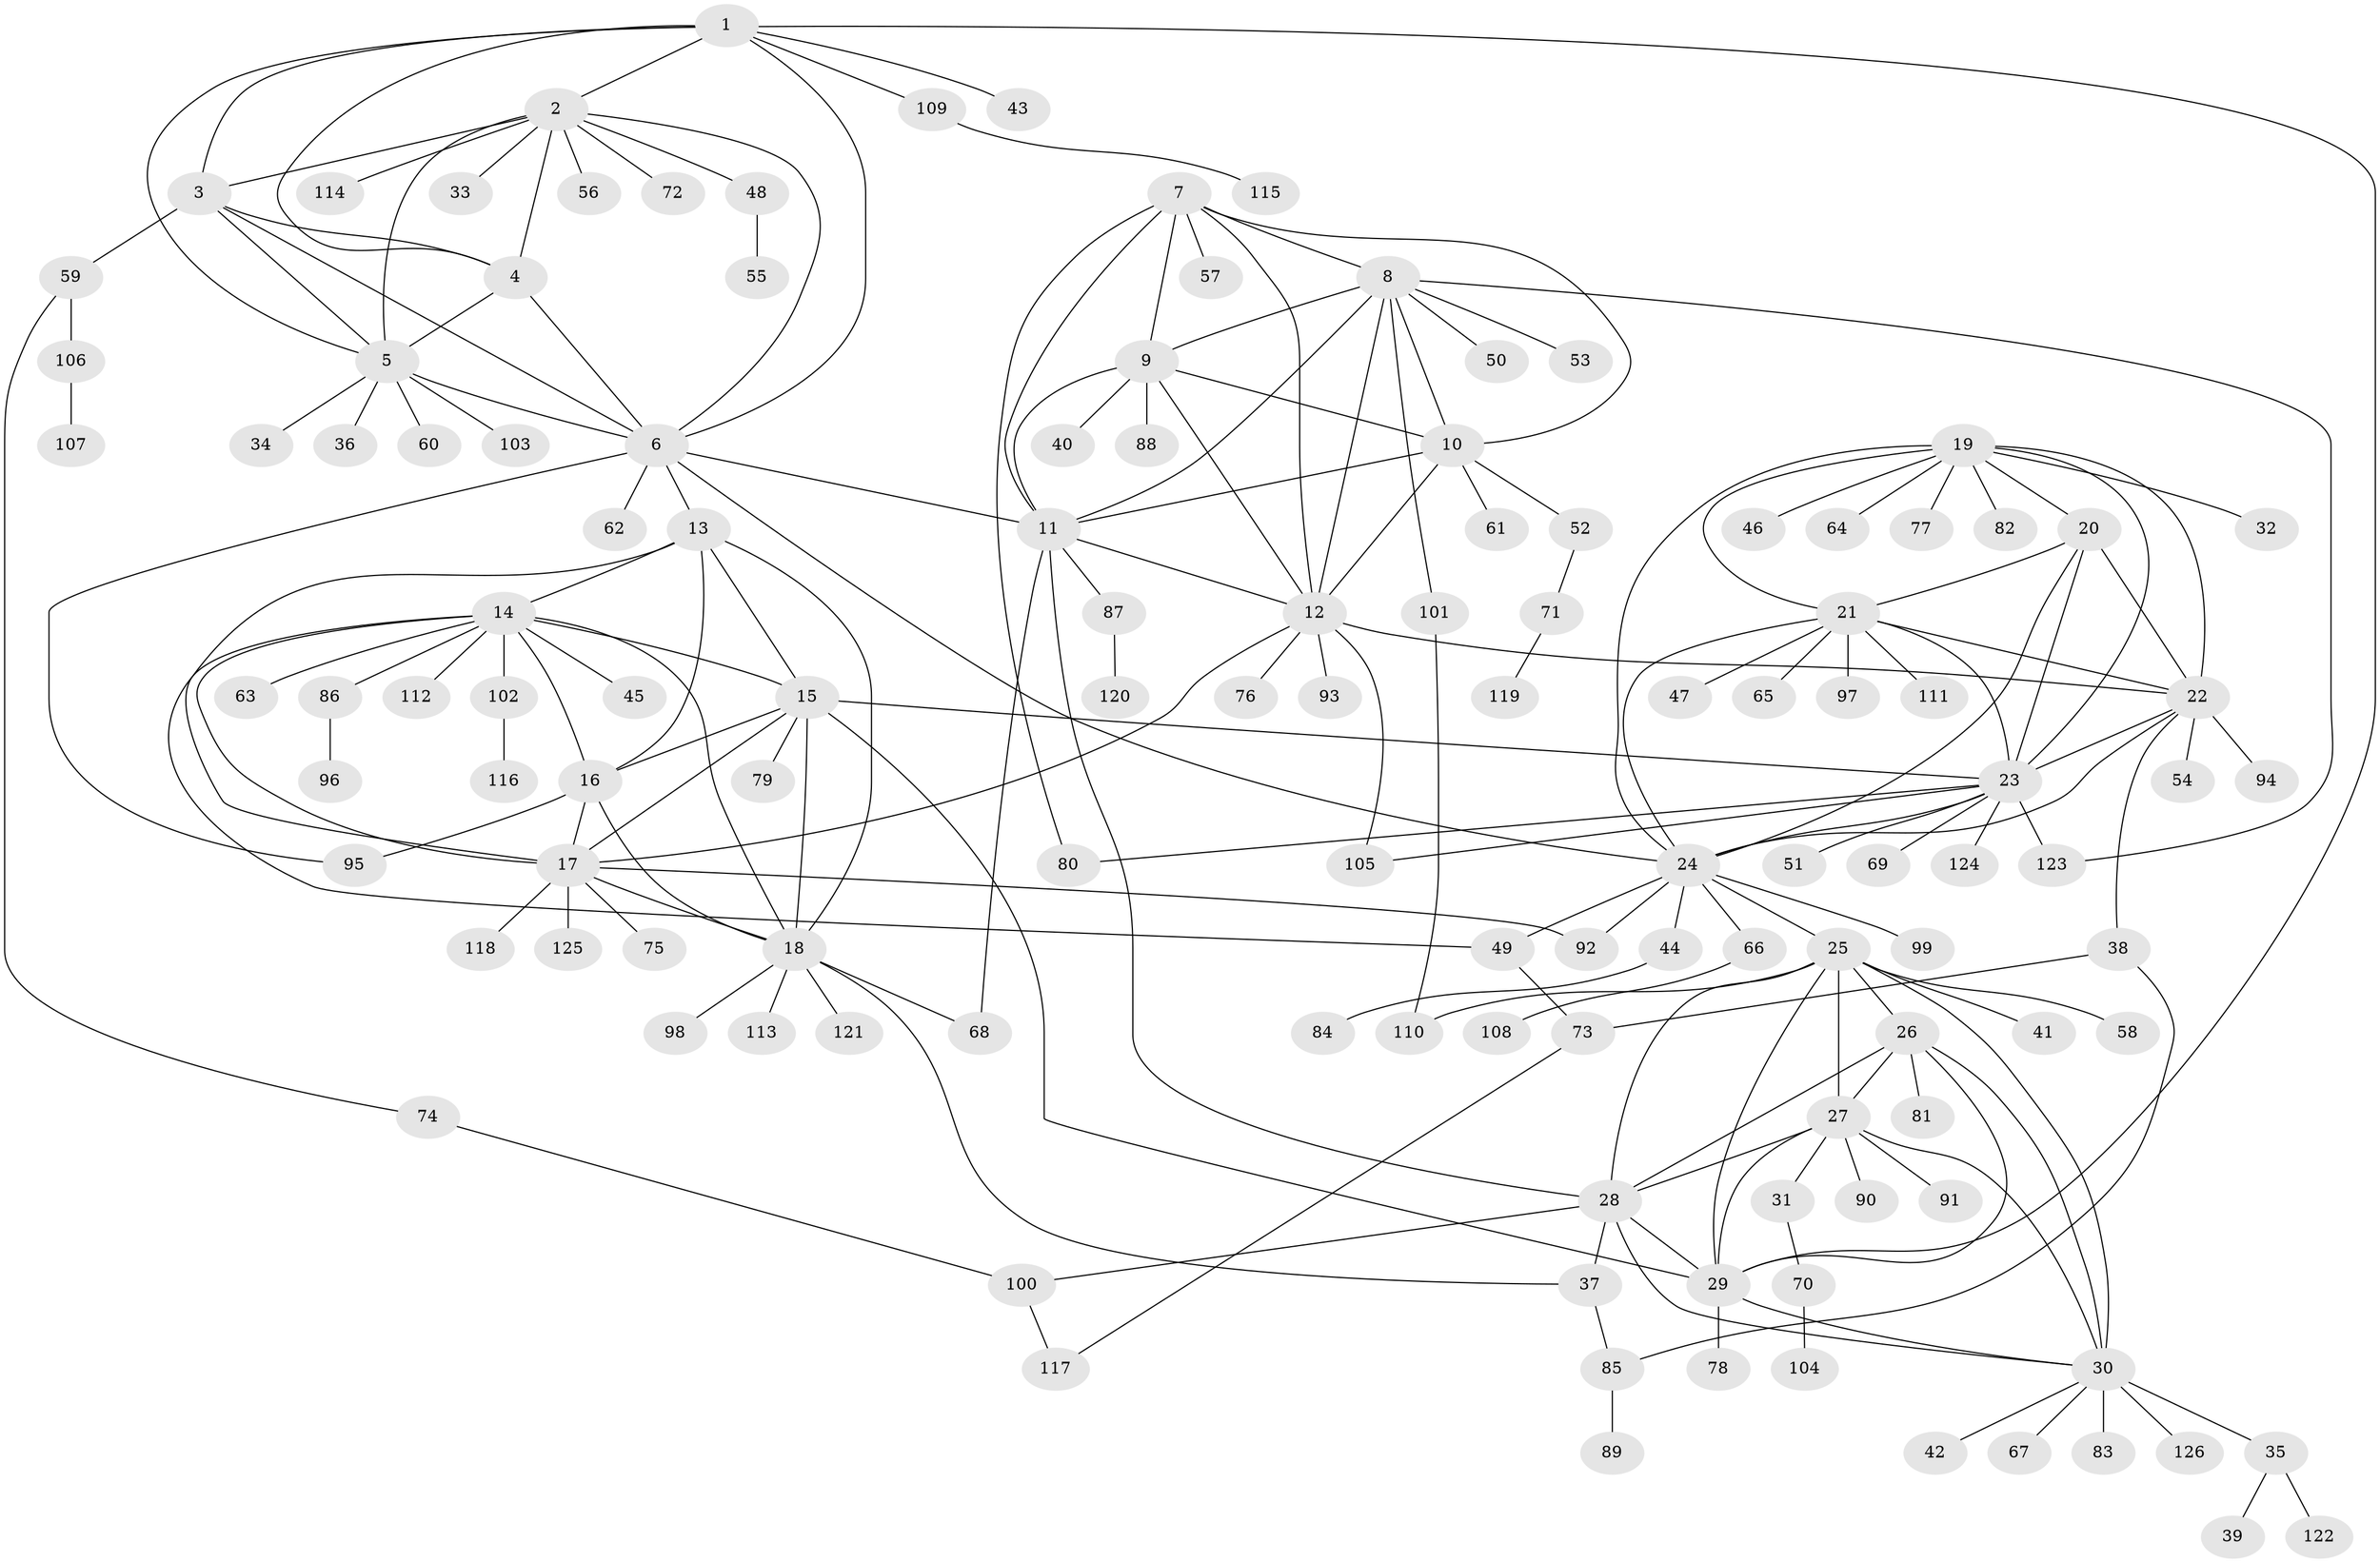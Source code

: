 // Generated by graph-tools (version 1.1) at 2025/16/03/09/25 04:16:04]
// undirected, 126 vertices, 194 edges
graph export_dot {
graph [start="1"]
  node [color=gray90,style=filled];
  1;
  2;
  3;
  4;
  5;
  6;
  7;
  8;
  9;
  10;
  11;
  12;
  13;
  14;
  15;
  16;
  17;
  18;
  19;
  20;
  21;
  22;
  23;
  24;
  25;
  26;
  27;
  28;
  29;
  30;
  31;
  32;
  33;
  34;
  35;
  36;
  37;
  38;
  39;
  40;
  41;
  42;
  43;
  44;
  45;
  46;
  47;
  48;
  49;
  50;
  51;
  52;
  53;
  54;
  55;
  56;
  57;
  58;
  59;
  60;
  61;
  62;
  63;
  64;
  65;
  66;
  67;
  68;
  69;
  70;
  71;
  72;
  73;
  74;
  75;
  76;
  77;
  78;
  79;
  80;
  81;
  82;
  83;
  84;
  85;
  86;
  87;
  88;
  89;
  90;
  91;
  92;
  93;
  94;
  95;
  96;
  97;
  98;
  99;
  100;
  101;
  102;
  103;
  104;
  105;
  106;
  107;
  108;
  109;
  110;
  111;
  112;
  113;
  114;
  115;
  116;
  117;
  118;
  119;
  120;
  121;
  122;
  123;
  124;
  125;
  126;
  1 -- 2;
  1 -- 3;
  1 -- 4;
  1 -- 5;
  1 -- 6;
  1 -- 29;
  1 -- 43;
  1 -- 109;
  2 -- 3;
  2 -- 4;
  2 -- 5;
  2 -- 6;
  2 -- 33;
  2 -- 48;
  2 -- 56;
  2 -- 72;
  2 -- 114;
  3 -- 4;
  3 -- 5;
  3 -- 6;
  3 -- 59;
  4 -- 5;
  4 -- 6;
  5 -- 6;
  5 -- 34;
  5 -- 36;
  5 -- 60;
  5 -- 103;
  6 -- 11;
  6 -- 13;
  6 -- 24;
  6 -- 62;
  6 -- 95;
  7 -- 8;
  7 -- 9;
  7 -- 10;
  7 -- 11;
  7 -- 12;
  7 -- 57;
  7 -- 80;
  8 -- 9;
  8 -- 10;
  8 -- 11;
  8 -- 12;
  8 -- 50;
  8 -- 53;
  8 -- 101;
  8 -- 123;
  9 -- 10;
  9 -- 11;
  9 -- 12;
  9 -- 40;
  9 -- 88;
  10 -- 11;
  10 -- 12;
  10 -- 52;
  10 -- 61;
  11 -- 12;
  11 -- 28;
  11 -- 68;
  11 -- 87;
  12 -- 17;
  12 -- 22;
  12 -- 76;
  12 -- 93;
  12 -- 105;
  13 -- 14;
  13 -- 15;
  13 -- 16;
  13 -- 17;
  13 -- 18;
  14 -- 15;
  14 -- 16;
  14 -- 17;
  14 -- 18;
  14 -- 45;
  14 -- 49;
  14 -- 63;
  14 -- 86;
  14 -- 102;
  14 -- 112;
  15 -- 16;
  15 -- 17;
  15 -- 18;
  15 -- 23;
  15 -- 29;
  15 -- 79;
  16 -- 17;
  16 -- 18;
  16 -- 95;
  17 -- 18;
  17 -- 75;
  17 -- 92;
  17 -- 118;
  17 -- 125;
  18 -- 37;
  18 -- 68;
  18 -- 98;
  18 -- 113;
  18 -- 121;
  19 -- 20;
  19 -- 21;
  19 -- 22;
  19 -- 23;
  19 -- 24;
  19 -- 32;
  19 -- 46;
  19 -- 64;
  19 -- 77;
  19 -- 82;
  20 -- 21;
  20 -- 22;
  20 -- 23;
  20 -- 24;
  21 -- 22;
  21 -- 23;
  21 -- 24;
  21 -- 47;
  21 -- 65;
  21 -- 97;
  21 -- 111;
  22 -- 23;
  22 -- 24;
  22 -- 38;
  22 -- 54;
  22 -- 94;
  23 -- 24;
  23 -- 51;
  23 -- 69;
  23 -- 80;
  23 -- 105;
  23 -- 123;
  23 -- 124;
  24 -- 25;
  24 -- 44;
  24 -- 49;
  24 -- 66;
  24 -- 92;
  24 -- 99;
  25 -- 26;
  25 -- 27;
  25 -- 28;
  25 -- 29;
  25 -- 30;
  25 -- 41;
  25 -- 58;
  25 -- 110;
  26 -- 27;
  26 -- 28;
  26 -- 29;
  26 -- 30;
  26 -- 81;
  27 -- 28;
  27 -- 29;
  27 -- 30;
  27 -- 31;
  27 -- 90;
  27 -- 91;
  28 -- 29;
  28 -- 30;
  28 -- 37;
  28 -- 100;
  29 -- 30;
  29 -- 78;
  30 -- 35;
  30 -- 42;
  30 -- 67;
  30 -- 83;
  30 -- 126;
  31 -- 70;
  35 -- 39;
  35 -- 122;
  37 -- 85;
  38 -- 73;
  38 -- 85;
  44 -- 84;
  48 -- 55;
  49 -- 73;
  52 -- 71;
  59 -- 74;
  59 -- 106;
  66 -- 108;
  70 -- 104;
  71 -- 119;
  73 -- 117;
  74 -- 100;
  85 -- 89;
  86 -- 96;
  87 -- 120;
  100 -- 117;
  101 -- 110;
  102 -- 116;
  106 -- 107;
  109 -- 115;
}
